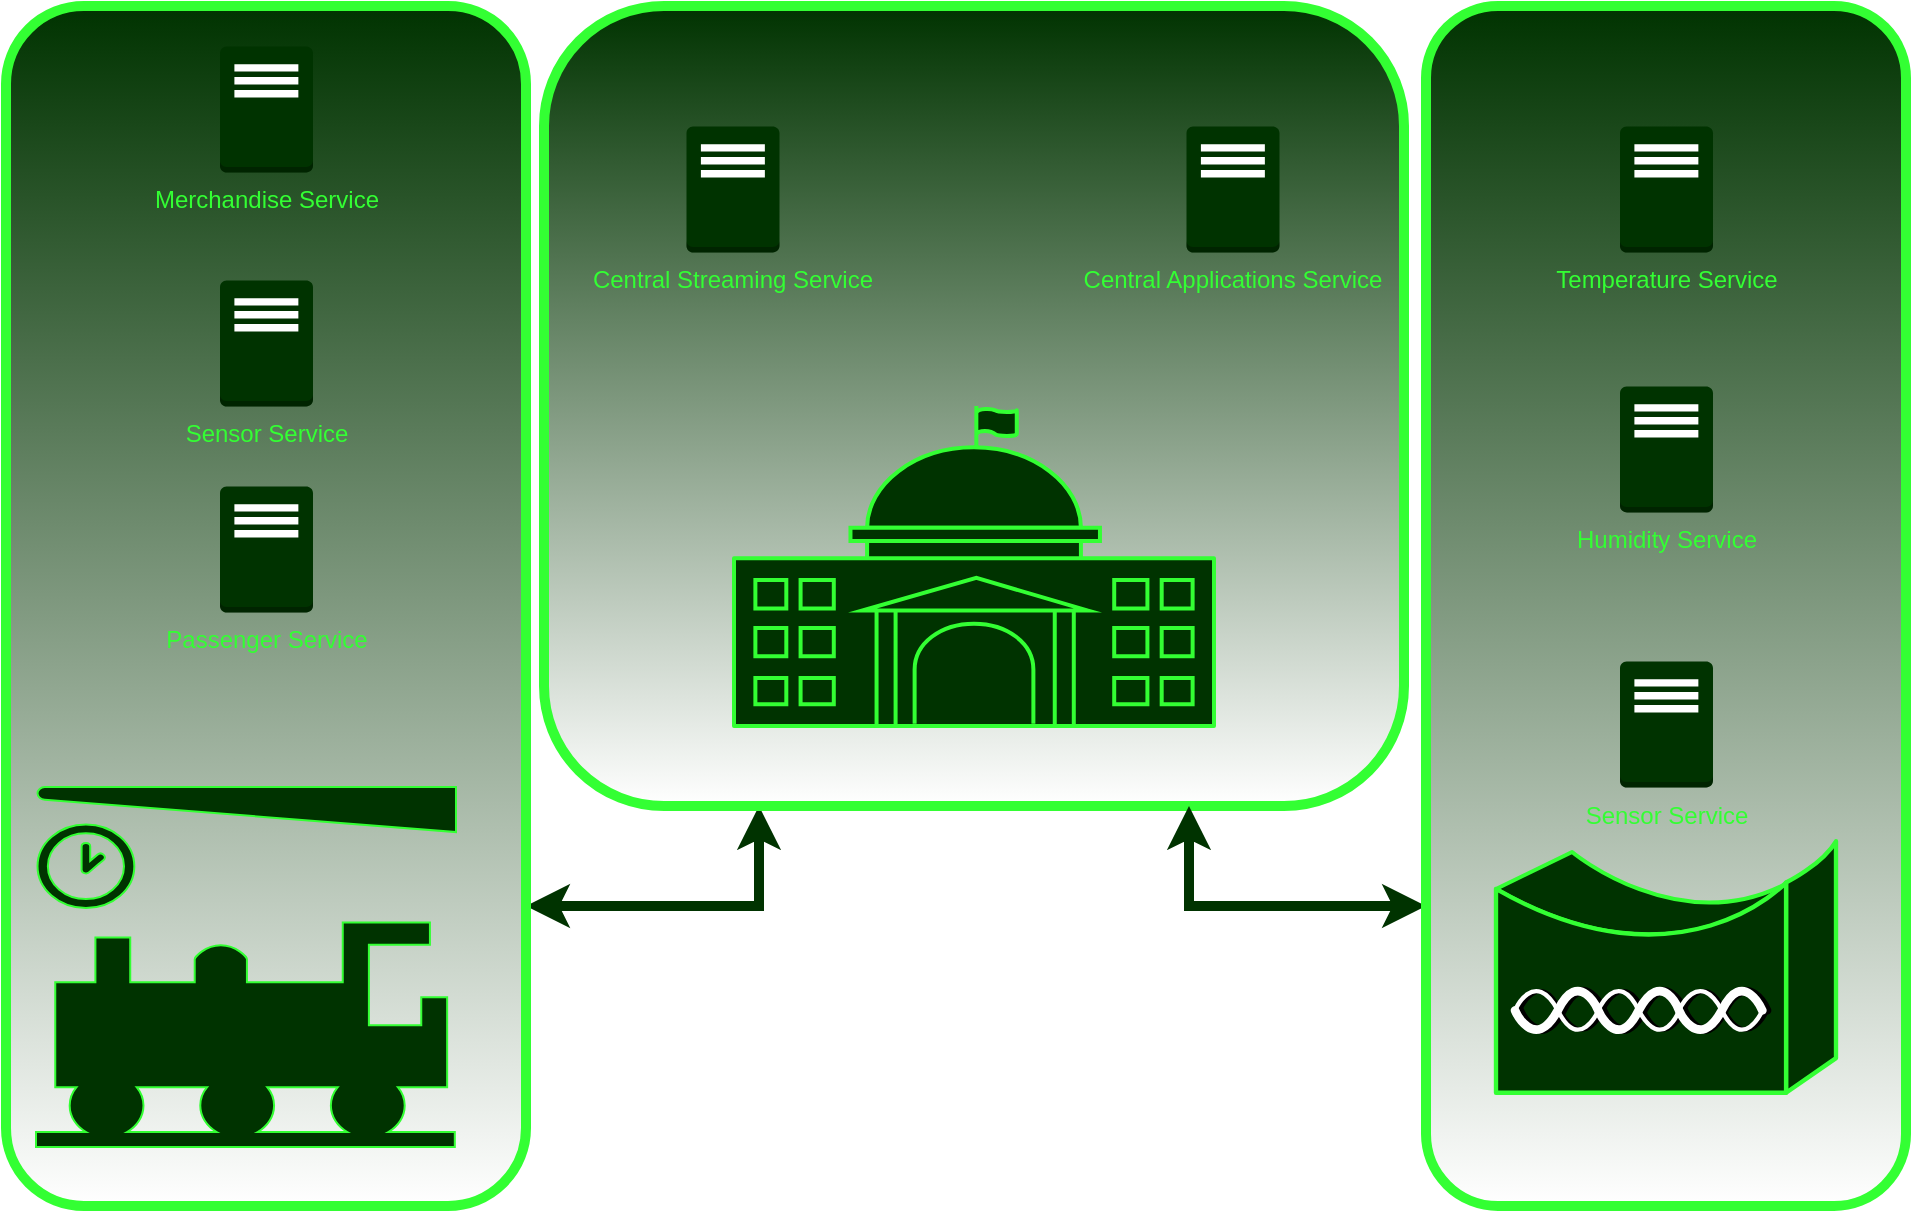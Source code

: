 <mxfile version="15.2.7" type="device"><diagram id="5vc7NM9ezzE8sUbHs0h0" name="Page-1"><mxGraphModel dx="1933" dy="1991" grid="1" gridSize="10" guides="1" tooltips="1" connect="1" arrows="1" fold="1" page="1" pageScale="1" pageWidth="827" pageHeight="1169" math="0" shadow="0"><root><mxCell id="0"/><mxCell id="1" parent="0"/><mxCell id="fyCTWZf-67kq_q5d_vYF-25" style="edgeStyle=orthogonalEdgeStyle;rounded=0;orthogonalLoop=1;jettySize=auto;html=1;exitX=1;exitY=0.75;exitDx=0;exitDy=0;entryX=0.25;entryY=1;entryDx=0;entryDy=0;fontColor=#33FF33;startArrow=classic;startFill=1;strokeColor=#003300;strokeWidth=5;" edge="1" parent="1" source="fyCTWZf-67kq_q5d_vYF-6" target="fyCTWZf-67kq_q5d_vYF-8"><mxGeometry relative="1" as="geometry"/></mxCell><mxCell id="fyCTWZf-67kq_q5d_vYF-6" value="" style="rounded=1;whiteSpace=wrap;html=1;strokeColor=#33FF33;strokeWidth=5;fillColor=#003300;gradientColor=#ffffff;" vertex="1" parent="1"><mxGeometry x="-70" y="-40" width="260" height="600" as="geometry"/></mxCell><mxCell id="fyCTWZf-67kq_q5d_vYF-8" value="" style="rounded=1;whiteSpace=wrap;html=1;strokeColor=#33FF33;strokeWidth=5;fillColor=#003300;gradientColor=#ffffff;" vertex="1" parent="1"><mxGeometry x="199" y="-40" width="430" height="400" as="geometry"/></mxCell><mxCell id="fyCTWZf-67kq_q5d_vYF-2" value="" style="shape=mxgraph.cisco.buildings.government_building;html=1;pointerEvents=1;dashed=0;fillColor=#003300;strokeColor=#33FF33;strokeWidth=2;verticalLabelPosition=bottom;verticalAlign=top;align=center;outlineConnect=0;" vertex="1" parent="1"><mxGeometry x="294" y="160" width="240" height="160" as="geometry"/></mxCell><mxCell id="fyCTWZf-67kq_q5d_vYF-3" value="" style="shape=mxgraph.signs.transportation.train_station;html=1;pointerEvents=1;fillColor=#003300;strokeColor=#33FF33;verticalLabelPosition=bottom;verticalAlign=top;align=center;strokeWidth=1;" vertex="1" parent="1"><mxGeometry x="-55" y="350.5" width="210" height="180" as="geometry"/></mxCell><mxCell id="fyCTWZf-67kq_q5d_vYF-24" style="edgeStyle=orthogonalEdgeStyle;rounded=0;orthogonalLoop=1;jettySize=auto;html=1;exitX=0;exitY=0.75;exitDx=0;exitDy=0;entryX=0.75;entryY=1;entryDx=0;entryDy=0;fontColor=#33FF33;startArrow=classic;startFill=1;strokeColor=#003300;strokeWidth=5;" edge="1" parent="1" source="fyCTWZf-67kq_q5d_vYF-7" target="fyCTWZf-67kq_q5d_vYF-8"><mxGeometry relative="1" as="geometry"/></mxCell><mxCell id="fyCTWZf-67kq_q5d_vYF-7" value="" style="rounded=1;whiteSpace=wrap;html=1;strokeColor=#33FF33;strokeWidth=5;fillColor=#003300;gradientColor=#ffffff;" vertex="1" parent="1"><mxGeometry x="640" y="-40" width="240" height="600" as="geometry"/></mxCell><mxCell id="fyCTWZf-67kq_q5d_vYF-5" value="" style="shape=mxgraph.cisco.wireless.wireless_bridge;html=1;pointerEvents=1;dashed=0;fillColor=#003300;strokeColor=#33FF33;strokeWidth=2;verticalLabelPosition=bottom;verticalAlign=top;align=center;outlineConnect=0;" vertex="1" parent="1"><mxGeometry x="675" y="377.63" width="170" height="125.75" as="geometry"/></mxCell><mxCell id="fyCTWZf-67kq_q5d_vYF-9" value="Merchandise Service" style="outlineConnect=0;dashed=0;verticalLabelPosition=bottom;verticalAlign=top;align=center;html=1;shape=mxgraph.aws3.traditional_server;fillColor=#003300;gradientColor=none;strokeColor=#33FF33;strokeWidth=0;fontColor=#33FF33;" vertex="1" parent="1"><mxGeometry x="36.75" y="-20" width="46.5" height="63" as="geometry"/></mxCell><mxCell id="fyCTWZf-67kq_q5d_vYF-10" value="Sensor Service" style="outlineConnect=0;dashed=0;verticalLabelPosition=bottom;verticalAlign=top;align=center;html=1;shape=mxgraph.aws3.traditional_server;fillColor=#003300;gradientColor=none;strokeColor=#33FF33;strokeWidth=0;fontColor=#33FF33;" vertex="1" parent="1"><mxGeometry x="36.75" y="97" width="46.5" height="63" as="geometry"/></mxCell><mxCell id="fyCTWZf-67kq_q5d_vYF-12" value="Passenger Service" style="outlineConnect=0;dashed=0;verticalLabelPosition=bottom;verticalAlign=top;align=center;html=1;shape=mxgraph.aws3.traditional_server;fillColor=#003300;gradientColor=none;strokeColor=#33FF33;strokeWidth=0;fontColor=#33FF33;" vertex="1" parent="1"><mxGeometry x="36.75" y="200" width="46.5" height="63" as="geometry"/></mxCell><mxCell id="fyCTWZf-67kq_q5d_vYF-13" value="Central Streaming Service" style="outlineConnect=0;dashed=0;verticalLabelPosition=bottom;verticalAlign=top;align=center;html=1;shape=mxgraph.aws3.traditional_server;fillColor=#003300;gradientColor=none;strokeColor=#33FF33;strokeWidth=0;fontColor=#33FF33;" vertex="1" parent="1"><mxGeometry x="270" y="20" width="46.5" height="63" as="geometry"/></mxCell><mxCell id="fyCTWZf-67kq_q5d_vYF-14" value="Central Applications Service" style="outlineConnect=0;dashed=0;verticalLabelPosition=bottom;verticalAlign=top;align=center;html=1;shape=mxgraph.aws3.traditional_server;fillColor=#003300;gradientColor=none;strokeColor=#33FF33;strokeWidth=0;fontColor=#33FF33;" vertex="1" parent="1"><mxGeometry x="520" y="20" width="46.5" height="63" as="geometry"/></mxCell><mxCell id="fyCTWZf-67kq_q5d_vYF-15" value="Temperature Service&lt;span style=&quot;color: rgba(0 , 0 , 0 , 0) ; font-family: monospace ; font-size: 0px&quot;&gt;%3CmxGraphModel%3E%3Croot%3E%3CmxCell%20id%3D%220%22%2F%3E%3CmxCell%20id%3D%221%22%20parent%3D%220%22%2F%3E%3CmxCell%20id%3D%222%22%20value%3D%22Central%20Applications%20Service%22%20style%3D%22outlineConnect%3D0%3Bdashed%3D0%3BverticalLabelPosition%3Dbottom%3BverticalAlign%3Dtop%3Balign%3Dcenter%3Bhtml%3D1%3Bshape%3Dmxgraph.aws3.traditional_server%3BfillColor%3D%23003300%3BgradientColor%3Dnone%3BstrokeColor%3D%2333FF33%3BstrokeWidth%3D0%3BfontColor%3D%2333FF33%3B%22%20vertex%3D%221%22%20parent%3D%221%22%3E%3CmxGeometry%20x%3D%22520%22%20y%3D%2220%22%20width%3D%2246.5%22%20height%3D%2263%22%20as%3D%22geometry%22%2F%3E%3C%2FmxCell%3E%3C%2Froot%3E%3C%2FmxGraphModel%3E&lt;/span&gt;" style="outlineConnect=0;dashed=0;verticalLabelPosition=bottom;verticalAlign=top;align=center;html=1;shape=mxgraph.aws3.traditional_server;fillColor=#003300;gradientColor=none;strokeColor=#33FF33;strokeWidth=0;fontColor=#33FF33;" vertex="1" parent="1"><mxGeometry x="736.75" y="20" width="46.5" height="63" as="geometry"/></mxCell><mxCell id="fyCTWZf-67kq_q5d_vYF-16" value="Sensor Service" style="outlineConnect=0;dashed=0;verticalLabelPosition=bottom;verticalAlign=top;align=center;html=1;shape=mxgraph.aws3.traditional_server;fillColor=#003300;gradientColor=none;strokeColor=#33FF33;strokeWidth=0;fontColor=#33FF33;" vertex="1" parent="1"><mxGeometry x="736.75" y="287.5" width="46.5" height="63" as="geometry"/></mxCell><mxCell id="fyCTWZf-67kq_q5d_vYF-28" value="Humidity Service&lt;span style=&quot;color: rgba(0 , 0 , 0 , 0) ; font-family: monospace ; font-size: 0px&quot;&gt;%3CmxGraphModel%3E%3Croot%3E%3CmxCell%20id%3D%220%22%2F%3E%3CmxCell%20id%3D%221%22%20parent%3D%220%22%2F%3E%3CmxCell%20id%3D%222%22%20value%3D%22Central%20Applications%20Service%22%20style%3D%22outlineConnect%3D0%3Bdashed%3D0%3BverticalLabelPosition%3Dbottom%3BverticalAlign%3Dtop%3Balign%3Dcenter%3Bhtml%3D1%3Bshape%3Dmxgraph.aws3.traditional_server%3BfillColor%3D%23003300%3BgradientColor%3Dnone%3BstrokeColor%3D%2333FF33%3BstrokeWidth%3D0%3BfontColor%3D%2333FF33%3B%22%20vertex%3D%221%22%20parent%3D%221%22%3E%3CmxGeometry%20x%3D%22520%22%20y%3D%2220%22%20width%3D%2246.5%22%20height%3D%2263%22%20as%3D%22geometry%22%2F%3E%3C%2FmxCell%3E%3C%2Froot%3E%3C%2FmxGraphModel%3E&lt;/span&gt;" style="outlineConnect=0;dashed=0;verticalLabelPosition=bottom;verticalAlign=top;align=center;html=1;shape=mxgraph.aws3.traditional_server;fillColor=#003300;gradientColor=none;strokeColor=#33FF33;strokeWidth=0;fontColor=#33FF33;" vertex="1" parent="1"><mxGeometry x="736.75" y="150" width="46.5" height="63" as="geometry"/></mxCell></root></mxGraphModel></diagram></mxfile>